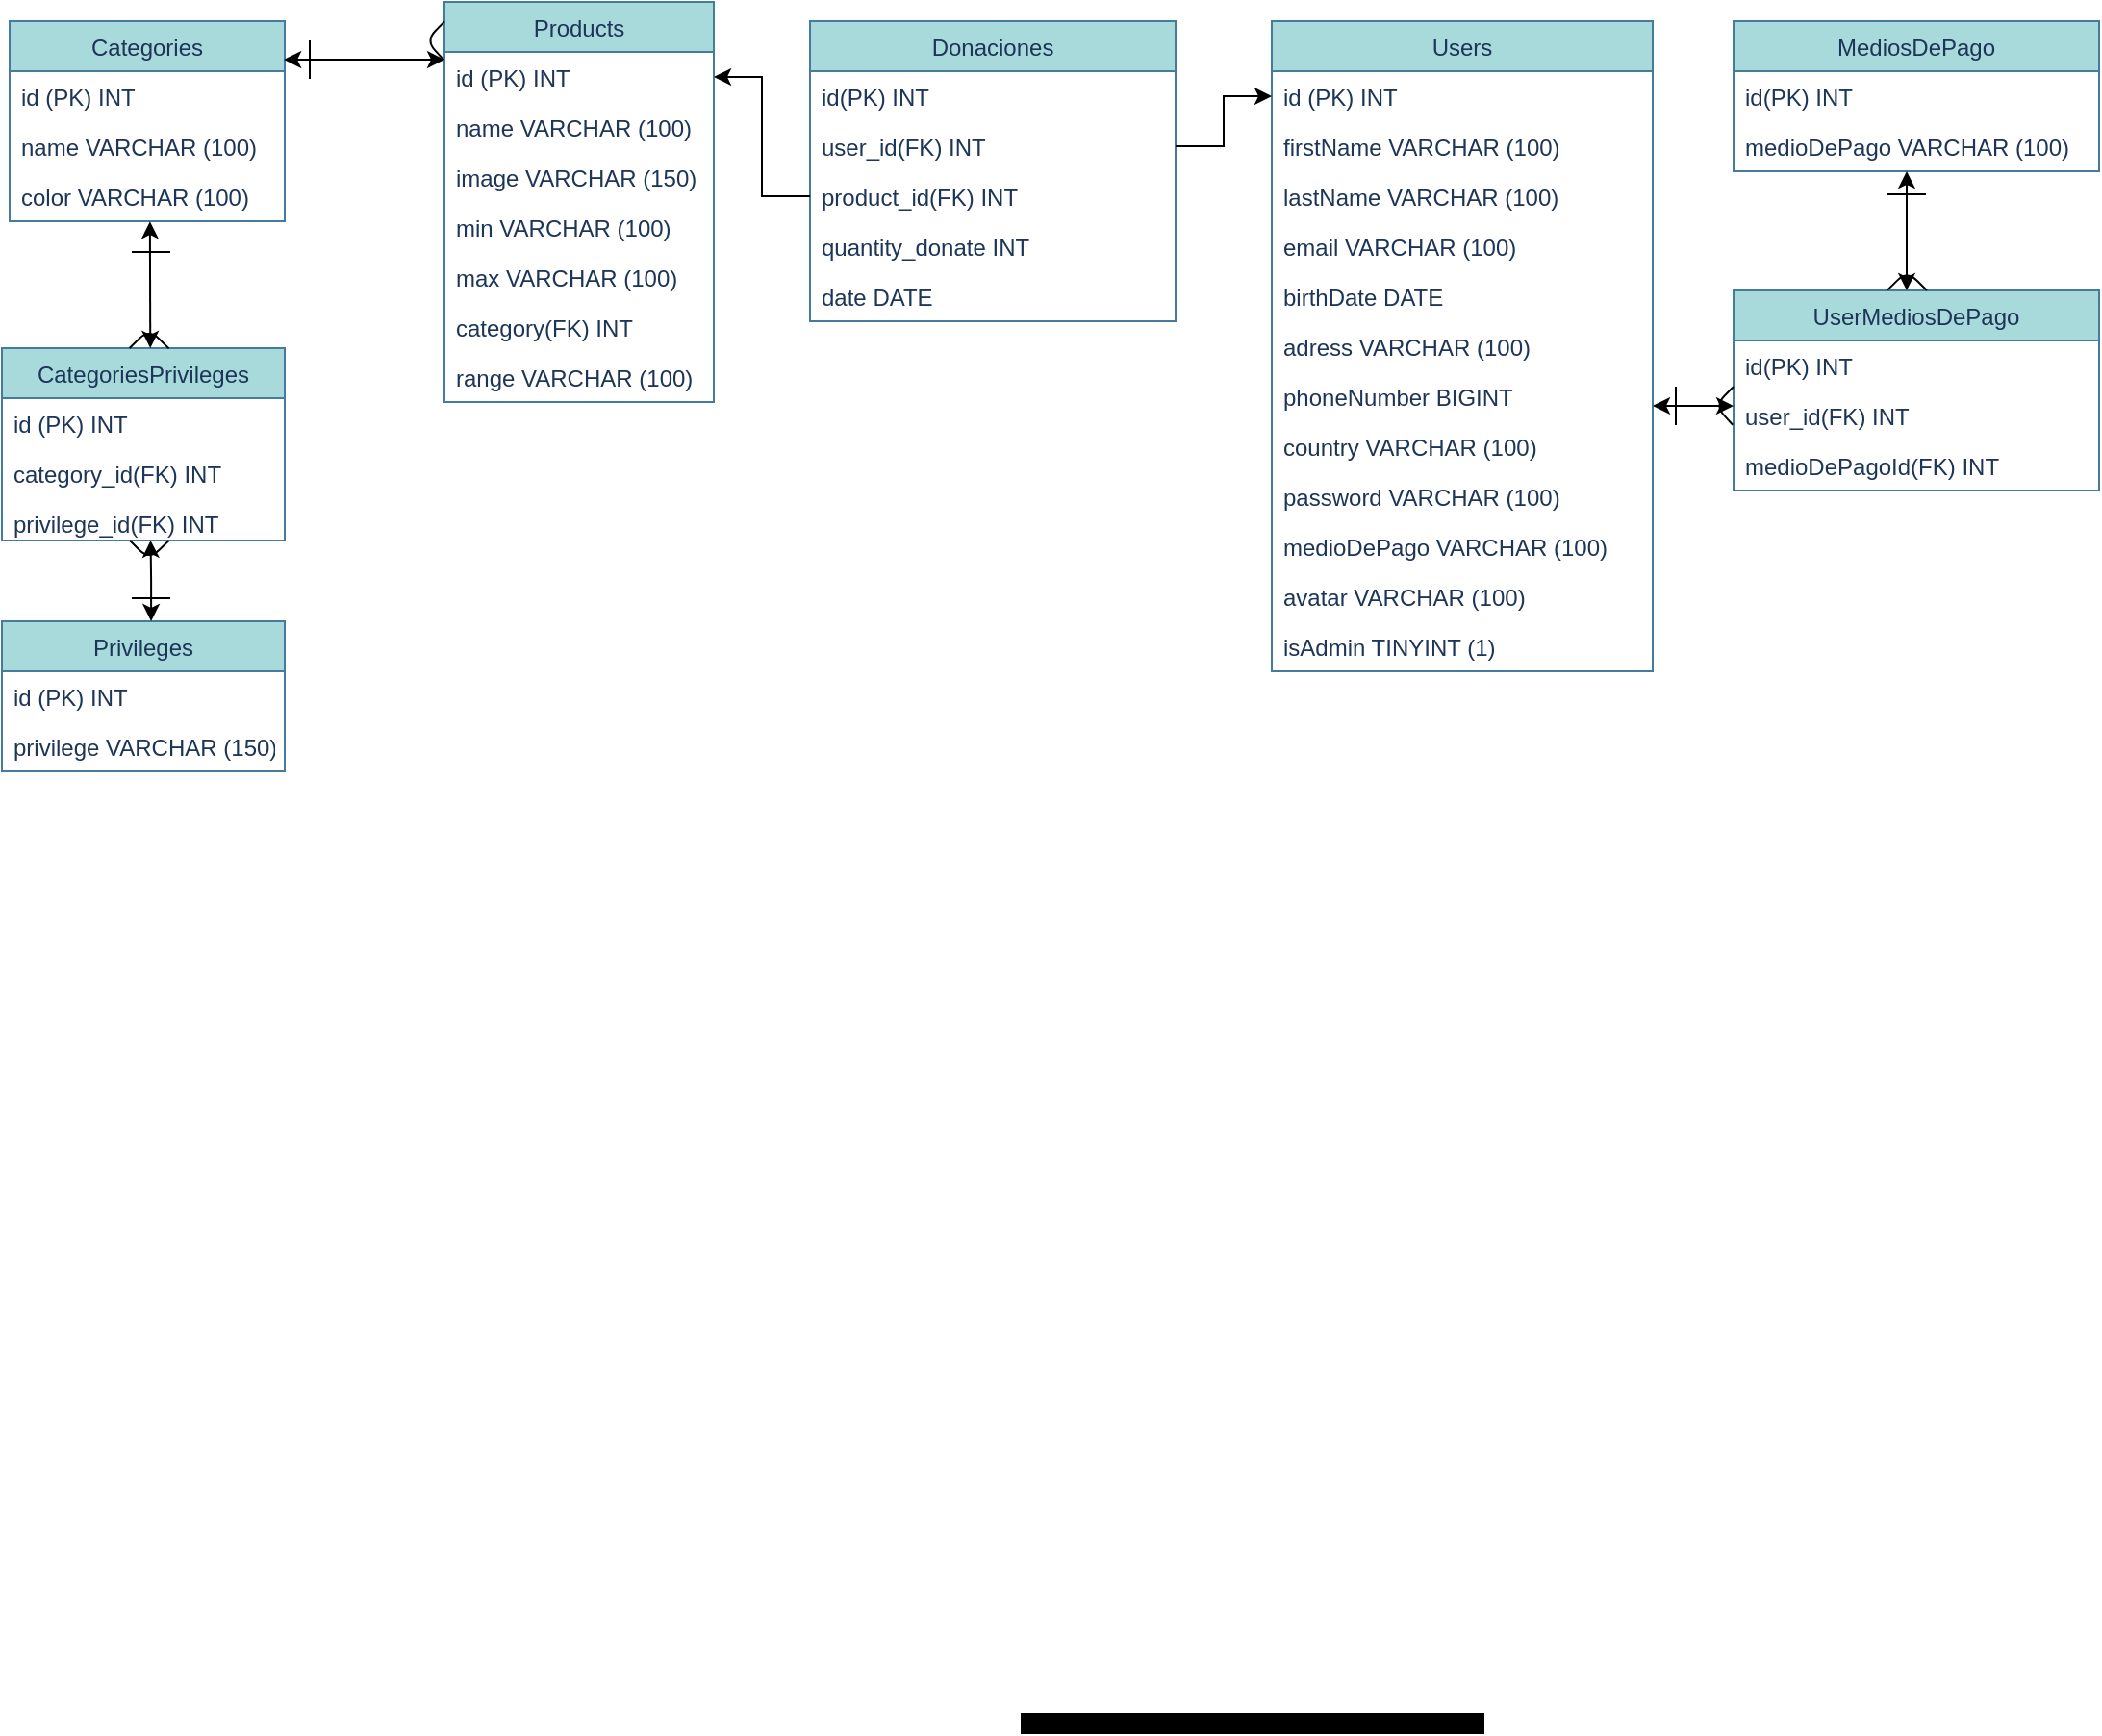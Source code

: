 <mxfile>
    <diagram id="dfMMm38E5qG-qeg2q2bQ" name="Page-1">
        <mxGraphModel dx="1337" dy="1543" grid="1" gridSize="10" guides="1" tooltips="1" connect="1" arrows="1" fold="1" page="1" pageScale="1" pageWidth="827" pageHeight="1169" background="#ffffff" math="0" shadow="0">
            <root>
                <mxCell id="0"/>
                <mxCell id="1" parent="0"/>
                <mxCell id="6" value="Products" style="swimlane;fontStyle=0;childLayout=stackLayout;horizontal=1;startSize=26;horizontalStack=0;resizeParent=1;resizeParentMax=0;resizeLast=0;collapsible=1;marginBottom=0;fillColor=#A8DADC;strokeColor=#457B9D;fontColor=#1D3557;" parent="1" vertex="1">
                    <mxGeometry x="-430" y="-1050" width="140" height="208" as="geometry"/>
                </mxCell>
                <mxCell id="7" value="id (PK) INT" style="text;strokeColor=none;fillColor=none;align=left;verticalAlign=top;spacingLeft=4;spacingRight=4;overflow=hidden;rotatable=0;points=[[0,0.5],[1,0.5]];portConstraint=eastwest;fontColor=#1D3557;" parent="6" vertex="1">
                    <mxGeometry y="26" width="140" height="26" as="geometry"/>
                </mxCell>
                <mxCell id="8" value="name VARCHAR (100)" style="text;strokeColor=none;fillColor=none;align=left;verticalAlign=top;spacingLeft=4;spacingRight=4;overflow=hidden;rotatable=0;points=[[0,0.5],[1,0.5]];portConstraint=eastwest;fontColor=#1D3557;" parent="6" vertex="1">
                    <mxGeometry y="52" width="140" height="26" as="geometry"/>
                </mxCell>
                <mxCell id="10" value="image VARCHAR (150)" style="text;strokeColor=none;fillColor=none;align=left;verticalAlign=top;spacingLeft=4;spacingRight=4;overflow=hidden;rotatable=0;points=[[0,0.5],[1,0.5]];portConstraint=eastwest;fontColor=#1D3557;" parent="6" vertex="1">
                    <mxGeometry y="78" width="140" height="26" as="geometry"/>
                </mxCell>
                <mxCell id="11" value="min VARCHAR (100)" style="text;strokeColor=none;fillColor=none;align=left;verticalAlign=top;spacingLeft=4;spacingRight=4;overflow=hidden;rotatable=0;points=[[0,0.5],[1,0.5]];portConstraint=eastwest;fontColor=#1D3557;" parent="6" vertex="1">
                    <mxGeometry y="104" width="140" height="26" as="geometry"/>
                </mxCell>
                <mxCell id="12" value="max VARCHAR (100)" style="text;strokeColor=none;fillColor=none;align=left;verticalAlign=top;spacingLeft=4;spacingRight=4;overflow=hidden;rotatable=0;points=[[0,0.5],[1,0.5]];portConstraint=eastwest;fontColor=#1D3557;" parent="6" vertex="1">
                    <mxGeometry y="130" width="140" height="26" as="geometry"/>
                </mxCell>
                <mxCell id="13" value="category(FK) INT" style="text;strokeColor=none;fillColor=none;align=left;verticalAlign=top;spacingLeft=4;spacingRight=4;overflow=hidden;rotatable=0;points=[[0,0.5],[1,0.5]];portConstraint=eastwest;fontColor=#1D3557;" parent="6" vertex="1">
                    <mxGeometry y="156" width="140" height="26" as="geometry"/>
                </mxCell>
                <mxCell id="14" value="range VARCHAR (100)" style="text;strokeColor=none;fillColor=none;align=left;verticalAlign=top;spacingLeft=4;spacingRight=4;overflow=hidden;rotatable=0;points=[[0,0.5],[1,0.5]];portConstraint=eastwest;fontColor=#1D3557;" parent="6" vertex="1">
                    <mxGeometry y="182" width="140" height="26" as="geometry"/>
                </mxCell>
                <mxCell id="736" value="" style="endArrow=none;html=1;fontColor=#FFFFFF;entryX=0;entryY=0.049;entryDx=0;entryDy=0;entryPerimeter=0;strokeColor=#000000;exitX=-0.003;exitY=0.156;exitDx=0;exitDy=0;exitPerimeter=0;" parent="6" source="7" target="6" edge="1">
                    <mxGeometry width="50" height="50" relative="1" as="geometry">
                        <mxPoint x="-1" y="33" as="sourcePoint"/>
                        <mxPoint x="-1.18" y="10" as="targetPoint"/>
                        <Array as="points">
                            <mxPoint x="-9.59" y="20"/>
                        </Array>
                    </mxGeometry>
                </mxCell>
                <mxCell id="15" value="Privileges" style="swimlane;fontStyle=0;childLayout=stackLayout;horizontal=1;startSize=26;horizontalStack=0;resizeParent=1;resizeParentMax=0;resizeLast=0;collapsible=1;marginBottom=0;fillColor=#A8DADC;strokeColor=#457B9D;fontColor=#1D3557;" parent="1" vertex="1">
                    <mxGeometry x="-660" y="-728" width="147" height="78" as="geometry"/>
                </mxCell>
                <mxCell id="16" value="id (PK) INT" style="text;strokeColor=none;fillColor=none;align=left;verticalAlign=top;spacingLeft=4;spacingRight=4;overflow=hidden;rotatable=0;points=[[0,0.5],[1,0.5]];portConstraint=eastwest;fontColor=#1D3557;" parent="15" vertex="1">
                    <mxGeometry y="26" width="147" height="26" as="geometry"/>
                </mxCell>
                <mxCell id="17" value="privilege VARCHAR (150)" style="text;strokeColor=none;fillColor=none;align=left;verticalAlign=top;spacingLeft=4;spacingRight=4;overflow=hidden;rotatable=0;points=[[0,0.5],[1,0.5]];portConstraint=eastwest;fontColor=#1D3557;" parent="15" vertex="1">
                    <mxGeometry y="52" width="147" height="26" as="geometry"/>
                </mxCell>
                <mxCell id="19" value="Categories" style="swimlane;fontStyle=0;childLayout=stackLayout;horizontal=1;startSize=26;horizontalStack=0;resizeParent=1;resizeParentMax=0;resizeLast=0;collapsible=1;marginBottom=0;fillColor=#A8DADC;strokeColor=#457B9D;fontColor=#1D3557;swimlaneFillColor=none;" parent="1" vertex="1">
                    <mxGeometry x="-656" y="-1040" width="143" height="104" as="geometry"/>
                </mxCell>
                <mxCell id="20" value="id (PK) INT" style="text;strokeColor=none;fillColor=none;align=left;verticalAlign=top;spacingLeft=4;spacingRight=4;overflow=hidden;rotatable=0;points=[[0,0.5],[1,0.5]];portConstraint=eastwest;fontColor=#1D3557;" parent="19" vertex="1">
                    <mxGeometry y="26" width="143" height="26" as="geometry"/>
                </mxCell>
                <mxCell id="21" value="name VARCHAR (100)" style="text;strokeColor=none;fillColor=none;align=left;verticalAlign=top;spacingLeft=4;spacingRight=4;overflow=hidden;rotatable=0;points=[[0,0.5],[1,0.5]];portConstraint=eastwest;fontColor=#1D3557;" parent="19" vertex="1">
                    <mxGeometry y="52" width="143" height="26" as="geometry"/>
                </mxCell>
                <mxCell id="22" value="color VARCHAR (100)" style="text;strokeColor=none;fillColor=none;align=left;verticalAlign=top;spacingLeft=4;spacingRight=4;overflow=hidden;rotatable=0;points=[[0,0.5],[1,0.5]];portConstraint=eastwest;fontColor=#1D3557;" parent="19" vertex="1">
                    <mxGeometry y="78" width="143" height="26" as="geometry"/>
                </mxCell>
                <mxCell id="53" value="Users" style="swimlane;fontStyle=0;childLayout=stackLayout;horizontal=1;startSize=26;horizontalStack=0;resizeParent=1;resizeParentMax=0;resizeLast=0;collapsible=1;marginBottom=0;fillColor=#A8DADC;strokeColor=#457B9D;fontColor=#1D3557;" parent="1" vertex="1">
                    <mxGeometry y="-1040" width="198" height="338" as="geometry"/>
                </mxCell>
                <mxCell id="54" value="id (PK) INT" style="text;strokeColor=none;fillColor=none;align=left;verticalAlign=top;spacingLeft=4;spacingRight=4;overflow=hidden;rotatable=0;points=[[0,0.5],[1,0.5]];portConstraint=eastwest;fontColor=#1D3557;" parent="53" vertex="1">
                    <mxGeometry y="26" width="198" height="26" as="geometry"/>
                </mxCell>
                <mxCell id="55" value="firstName VARCHAR (100)" style="text;strokeColor=none;fillColor=none;align=left;verticalAlign=top;spacingLeft=4;spacingRight=4;overflow=hidden;rotatable=0;points=[[0,0.5],[1,0.5]];portConstraint=eastwest;fontColor=#1D3557;" parent="53" vertex="1">
                    <mxGeometry y="52" width="198" height="26" as="geometry"/>
                </mxCell>
                <mxCell id="56" value="lastName VARCHAR (100)" style="text;strokeColor=none;fillColor=none;align=left;verticalAlign=top;spacingLeft=4;spacingRight=4;overflow=hidden;rotatable=0;points=[[0,0.5],[1,0.5]];portConstraint=eastwest;fontColor=#1D3557;" parent="53" vertex="1">
                    <mxGeometry y="78" width="198" height="26" as="geometry"/>
                </mxCell>
                <mxCell id="57" value="email VARCHAR (100)" style="text;strokeColor=none;fillColor=none;align=left;verticalAlign=top;spacingLeft=4;spacingRight=4;overflow=hidden;rotatable=0;points=[[0,0.5],[1,0.5]];portConstraint=eastwest;fontColor=#1D3557;" parent="53" vertex="1">
                    <mxGeometry y="104" width="198" height="26" as="geometry"/>
                </mxCell>
                <mxCell id="58" value="birthDate DATE" style="text;strokeColor=none;fillColor=none;align=left;verticalAlign=top;spacingLeft=4;spacingRight=4;overflow=hidden;rotatable=0;points=[[0,0.5],[1,0.5]];portConstraint=eastwest;fontColor=#1D3557;" parent="53" vertex="1">
                    <mxGeometry y="130" width="198" height="26" as="geometry"/>
                </mxCell>
                <mxCell id="59" value="adress VARCHAR (100)" style="text;strokeColor=none;fillColor=none;align=left;verticalAlign=top;spacingLeft=4;spacingRight=4;overflow=hidden;rotatable=0;points=[[0,0.5],[1,0.5]];portConstraint=eastwest;fontColor=#1D3557;" parent="53" vertex="1">
                    <mxGeometry y="156" width="198" height="26" as="geometry"/>
                </mxCell>
                <mxCell id="60" value="phoneNumber BIGINT" style="text;strokeColor=none;fillColor=none;align=left;verticalAlign=top;spacingLeft=4;spacingRight=4;overflow=hidden;rotatable=0;points=[[0,0.5],[1,0.5]];portConstraint=eastwest;fontColor=#1D3557;" parent="53" vertex="1">
                    <mxGeometry y="182" width="198" height="26" as="geometry"/>
                </mxCell>
                <mxCell id="61" value="country VARCHAR (100)" style="text;strokeColor=none;fillColor=none;align=left;verticalAlign=top;spacingLeft=4;spacingRight=4;overflow=hidden;rotatable=0;points=[[0,0.5],[1,0.5]];portConstraint=eastwest;fontColor=#1D3557;" parent="53" vertex="1">
                    <mxGeometry y="208" width="198" height="26" as="geometry"/>
                </mxCell>
                <mxCell id="62" value="password VARCHAR (100)" style="text;strokeColor=none;fillColor=none;align=left;verticalAlign=top;spacingLeft=4;spacingRight=4;overflow=hidden;rotatable=0;points=[[0,0.5],[1,0.5]];portConstraint=eastwest;fontColor=#1D3557;" parent="53" vertex="1">
                    <mxGeometry y="234" width="198" height="26" as="geometry"/>
                </mxCell>
                <mxCell id="75" value="medioDePago VARCHAR (100)" style="text;strokeColor=none;fillColor=none;align=left;verticalAlign=top;spacingLeft=4;spacingRight=4;overflow=hidden;rotatable=0;points=[[0,0.5],[1,0.5]];portConstraint=eastwest;fontColor=#1D3557;" parent="53" vertex="1">
                    <mxGeometry y="260" width="198" height="26" as="geometry"/>
                </mxCell>
                <mxCell id="76" value="avatar VARCHAR (100)" style="text;strokeColor=none;fillColor=none;align=left;verticalAlign=top;spacingLeft=4;spacingRight=4;overflow=hidden;rotatable=0;points=[[0,0.5],[1,0.5]];portConstraint=eastwest;fontColor=#1D3557;" parent="53" vertex="1">
                    <mxGeometry y="286" width="198" height="26" as="geometry"/>
                </mxCell>
                <mxCell id="773" value="isAdmin TINYINT (1)" style="text;strokeColor=none;fillColor=none;align=left;verticalAlign=top;spacingLeft=4;spacingRight=4;overflow=hidden;rotatable=0;points=[[0,0.5],[1,0.5]];portConstraint=eastwest;fontColor=#1D3557;" parent="53" vertex="1">
                    <mxGeometry y="312" width="198" height="26" as="geometry"/>
                </mxCell>
                <mxCell id="84" value="Donaciones" style="swimlane;fontStyle=0;childLayout=stackLayout;horizontal=1;startSize=26;horizontalStack=0;resizeParent=1;resizeParentMax=0;resizeLast=0;collapsible=1;marginBottom=0;fillColor=#A8DADC;strokeColor=#457B9D;fontColor=#1D3557;" parent="1" vertex="1">
                    <mxGeometry x="-240" y="-1040" width="190" height="156" as="geometry"/>
                </mxCell>
                <mxCell id="85" value="id(PK) INT" style="text;strokeColor=none;fillColor=none;align=left;verticalAlign=top;spacingLeft=4;spacingRight=4;overflow=hidden;rotatable=0;points=[[0,0.5],[1,0.5]];portConstraint=eastwest;fontColor=#1D3557;" parent="84" vertex="1">
                    <mxGeometry y="26" width="190" height="26" as="geometry"/>
                </mxCell>
                <mxCell id="86" value="user_id(FK) INT" style="text;strokeColor=none;fillColor=none;align=left;verticalAlign=top;spacingLeft=4;spacingRight=4;overflow=hidden;rotatable=0;points=[[0,0.5],[1,0.5]];portConstraint=eastwest;fontColor=#1D3557;" parent="84" vertex="1">
                    <mxGeometry y="52" width="190" height="26" as="geometry"/>
                </mxCell>
                <mxCell id="762" value="product_id(FK) INT" style="text;strokeColor=none;fillColor=none;align=left;verticalAlign=top;spacingLeft=4;spacingRight=4;overflow=hidden;rotatable=0;points=[[0,0.5],[1,0.5]];portConstraint=eastwest;fontColor=#1D3557;" parent="84" vertex="1">
                    <mxGeometry y="78" width="190" height="26" as="geometry"/>
                </mxCell>
                <mxCell id="763" value="quantity_donate INT" style="text;strokeColor=none;fillColor=none;align=left;verticalAlign=top;spacingLeft=4;spacingRight=4;overflow=hidden;rotatable=0;points=[[0,0.5],[1,0.5]];portConstraint=eastwest;fontColor=#1D3557;" parent="84" vertex="1">
                    <mxGeometry y="104" width="190" height="26" as="geometry"/>
                </mxCell>
                <mxCell id="764" value="date DATE" style="text;strokeColor=none;fillColor=none;align=left;verticalAlign=top;spacingLeft=4;spacingRight=4;overflow=hidden;rotatable=0;points=[[0,0.5],[1,0.5]];portConstraint=eastwest;fontColor=#1D3557;" parent="84" vertex="1">
                    <mxGeometry y="130" width="190" height="26" as="geometry"/>
                </mxCell>
                <mxCell id="94" value="" style="endArrow=none;html=1;fontColor=#FFFFFF;strokeColor=#000000;" parent="1" edge="1">
                    <mxGeometry width="50" height="50" relative="1" as="geometry">
                        <mxPoint x="-592.5" y="-740" as="sourcePoint"/>
                        <mxPoint x="-572.5" y="-740" as="targetPoint"/>
                    </mxGeometry>
                </mxCell>
                <mxCell id="103" value="CategoriesPrivileges" style="swimlane;fontStyle=0;childLayout=stackLayout;horizontal=1;startSize=26;horizontalStack=0;resizeParent=1;resizeParentMax=0;resizeLast=0;collapsible=1;marginBottom=0;fillColor=#A8DADC;strokeColor=#457B9D;fontColor=#1D3557;" parent="1" vertex="1">
                    <mxGeometry x="-660" y="-870" width="147" height="100" as="geometry"/>
                </mxCell>
                <mxCell id="104" value="id (PK) INT" style="text;strokeColor=none;fillColor=none;align=left;verticalAlign=top;spacingLeft=4;spacingRight=4;overflow=hidden;rotatable=0;points=[[0,0.5],[1,0.5]];portConstraint=eastwest;fontColor=#1D3557;" parent="103" vertex="1">
                    <mxGeometry y="26" width="147" height="26" as="geometry"/>
                </mxCell>
                <mxCell id="105" value="category_id(FK) INT" style="text;strokeColor=none;fillColor=none;align=left;verticalAlign=top;spacingLeft=4;spacingRight=4;overflow=hidden;rotatable=0;points=[[0,0.5],[1,0.5]];portConstraint=eastwest;fontColor=#1D3557;" parent="103" vertex="1">
                    <mxGeometry y="52" width="147" height="26" as="geometry"/>
                </mxCell>
                <mxCell id="106" value="privilege_id(FK) INT" style="text;strokeColor=none;fillColor=none;align=left;verticalAlign=top;spacingLeft=4;spacingRight=4;overflow=hidden;rotatable=0;points=[[0,0.5],[1,0.5]];portConstraint=eastwest;fontColor=#1D3557;" parent="103" vertex="1">
                    <mxGeometry y="78" width="147" height="22" as="geometry"/>
                </mxCell>
                <mxCell id="109" value="" style="endArrow=none;html=1;fontColor=#FFFFFF;strokeColor=#000000;" parent="1" edge="1">
                    <mxGeometry width="50" height="50" relative="1" as="geometry">
                        <mxPoint x="-592.5" y="-920" as="sourcePoint"/>
                        <mxPoint x="-572.5" y="-920" as="targetPoint"/>
                    </mxGeometry>
                </mxCell>
                <mxCell id="112" value="" style="endArrow=none;html=1;fontColor=#FFFFFF;strokeColor=#000000;" parent="1" edge="1">
                    <mxGeometry width="50" height="50" relative="1" as="geometry">
                        <mxPoint x="-500" y="-1010" as="sourcePoint"/>
                        <mxPoint x="-500" y="-1030" as="targetPoint"/>
                    </mxGeometry>
                </mxCell>
                <mxCell id="120" value="" style="endArrow=none;html=1;fontColor=#FFFFFF;entryX=0.577;entryY=0.999;entryDx=0;entryDy=0;entryPerimeter=0;strokeColor=#000000;" parent="1" edge="1">
                    <mxGeometry width="50" height="50" relative="1" as="geometry">
                        <mxPoint x="-593.5" y="-770" as="sourcePoint"/>
                        <mxPoint x="-573.181" y="-770.022" as="targetPoint"/>
                        <Array as="points">
                            <mxPoint x="-583.5" y="-760"/>
                        </Array>
                    </mxGeometry>
                </mxCell>
                <mxCell id="573" value="" style="shape=table;startSize=0;container=1;collapsible=0;childLayout=tableLayout;" parent="1" vertex="1">
                    <mxGeometry x="-130" y="-160" width="240" height="10" as="geometry"/>
                </mxCell>
                <mxCell id="574" value="" style="shape=partialRectangle;collapsible=0;dropTarget=0;pointerEvents=0;fillColor=none;top=0;left=0;bottom=0;right=0;points=[[0,0.5],[1,0.5]];portConstraint=eastwest;" parent="573" vertex="1">
                    <mxGeometry width="240" height="1" as="geometry"/>
                </mxCell>
                <mxCell id="575" value="" style="shape=partialRectangle;html=1;whiteSpace=wrap;connectable=0;overflow=hidden;fillColor=none;top=0;left=0;bottom=0;right=0;" parent="574" vertex="1">
                    <mxGeometry width="19" height="1" as="geometry"/>
                </mxCell>
                <mxCell id="576" value="" style="shape=partialRectangle;html=1;whiteSpace=wrap;connectable=0;overflow=hidden;fillColor=none;top=0;left=0;bottom=0;right=0;" parent="574" vertex="1">
                    <mxGeometry x="19" width="19" height="1" as="geometry"/>
                </mxCell>
                <mxCell id="577" value="" style="shape=partialRectangle;html=1;whiteSpace=wrap;connectable=0;overflow=hidden;fillColor=none;top=0;left=0;bottom=0;right=0;" parent="574" vertex="1">
                    <mxGeometry x="38" width="24" height="1" as="geometry"/>
                </mxCell>
                <mxCell id="578" value="" style="shape=partialRectangle;html=1;whiteSpace=wrap;connectable=0;overflow=hidden;fillColor=none;top=0;left=0;bottom=0;right=0;" parent="574" vertex="1">
                    <mxGeometry x="62" width="20" height="1" as="geometry"/>
                </mxCell>
                <mxCell id="579" value="" style="shape=partialRectangle;html=1;whiteSpace=wrap;connectable=0;overflow=hidden;fillColor=none;top=0;left=0;bottom=0;right=0;" parent="574" vertex="1">
                    <mxGeometry x="82" width="19" height="1" as="geometry"/>
                </mxCell>
                <mxCell id="580" value="" style="shape=partialRectangle;html=1;whiteSpace=wrap;connectable=0;overflow=hidden;fillColor=none;top=0;left=0;bottom=0;right=0;" parent="574" vertex="1">
                    <mxGeometry x="101" width="19" height="1" as="geometry"/>
                </mxCell>
                <mxCell id="581" value="" style="shape=partialRectangle;html=1;whiteSpace=wrap;connectable=0;overflow=hidden;fillColor=none;top=0;left=0;bottom=0;right=0;" parent="574" vertex="1">
                    <mxGeometry x="120" width="19" height="1" as="geometry"/>
                </mxCell>
                <mxCell id="582" value="" style="shape=partialRectangle;html=1;whiteSpace=wrap;connectable=0;overflow=hidden;fillColor=none;top=0;left=0;bottom=0;right=0;" parent="574" vertex="1">
                    <mxGeometry x="139" width="19" height="1" as="geometry"/>
                </mxCell>
                <mxCell id="583" value="" style="shape=partialRectangle;html=1;whiteSpace=wrap;connectable=0;overflow=hidden;fillColor=none;top=0;left=0;bottom=0;right=0;" parent="574" vertex="1">
                    <mxGeometry x="158" width="20" height="1" as="geometry"/>
                </mxCell>
                <mxCell id="584" value="" style="shape=partialRectangle;html=1;whiteSpace=wrap;connectable=0;overflow=hidden;fillColor=none;top=0;left=0;bottom=0;right=0;" parent="574" vertex="1">
                    <mxGeometry x="178" width="19" height="1" as="geometry"/>
                </mxCell>
                <mxCell id="585" value="" style="shape=partialRectangle;html=1;whiteSpace=wrap;connectable=0;overflow=hidden;fillColor=none;top=0;left=0;bottom=0;right=0;" parent="574" vertex="1">
                    <mxGeometry x="197" width="24" height="1" as="geometry"/>
                </mxCell>
                <mxCell id="586" value="" style="shape=partialRectangle;html=1;whiteSpace=wrap;connectable=0;overflow=hidden;fillColor=none;top=0;left=0;bottom=0;right=0;" parent="574" vertex="1">
                    <mxGeometry x="221" width="19" height="1" as="geometry"/>
                </mxCell>
                <mxCell id="587" value="" style="shape=partialRectangle;collapsible=0;dropTarget=0;pointerEvents=0;fillColor=none;top=0;left=0;bottom=0;right=0;points=[[0,0.5],[1,0.5]];portConstraint=eastwest;" parent="573" vertex="1">
                    <mxGeometry y="1" width="240" height="1" as="geometry"/>
                </mxCell>
                <mxCell id="588" value="" style="shape=partialRectangle;html=1;whiteSpace=wrap;connectable=0;overflow=hidden;fillColor=none;top=0;left=0;bottom=0;right=0;" parent="587" vertex="1">
                    <mxGeometry width="19" height="1" as="geometry"/>
                </mxCell>
                <mxCell id="589" value="" style="shape=partialRectangle;html=1;whiteSpace=wrap;connectable=0;overflow=hidden;fillColor=none;top=0;left=0;bottom=0;right=0;" parent="587" vertex="1">
                    <mxGeometry x="19" width="19" height="1" as="geometry"/>
                </mxCell>
                <mxCell id="590" value="" style="shape=partialRectangle;html=1;whiteSpace=wrap;connectable=0;overflow=hidden;fillColor=none;top=0;left=0;bottom=0;right=0;" parent="587" vertex="1">
                    <mxGeometry x="38" width="24" height="1" as="geometry"/>
                </mxCell>
                <mxCell id="591" value="" style="shape=partialRectangle;html=1;whiteSpace=wrap;connectable=0;overflow=hidden;fillColor=none;top=0;left=0;bottom=0;right=0;" parent="587" vertex="1">
                    <mxGeometry x="62" width="20" height="1" as="geometry"/>
                </mxCell>
                <mxCell id="592" value="" style="shape=partialRectangle;html=1;whiteSpace=wrap;connectable=0;overflow=hidden;fillColor=none;top=0;left=0;bottom=0;right=0;" parent="587" vertex="1">
                    <mxGeometry x="82" width="19" height="1" as="geometry"/>
                </mxCell>
                <mxCell id="593" value="" style="shape=partialRectangle;html=1;whiteSpace=wrap;connectable=0;overflow=hidden;fillColor=none;top=0;left=0;bottom=0;right=0;" parent="587" vertex="1">
                    <mxGeometry x="101" width="19" height="1" as="geometry"/>
                </mxCell>
                <mxCell id="594" value="" style="shape=partialRectangle;html=1;whiteSpace=wrap;connectable=0;overflow=hidden;fillColor=none;top=0;left=0;bottom=0;right=0;" parent="587" vertex="1">
                    <mxGeometry x="120" width="19" height="1" as="geometry"/>
                </mxCell>
                <mxCell id="595" value="" style="shape=partialRectangle;html=1;whiteSpace=wrap;connectable=0;overflow=hidden;fillColor=none;top=0;left=0;bottom=0;right=0;" parent="587" vertex="1">
                    <mxGeometry x="139" width="19" height="1" as="geometry"/>
                </mxCell>
                <mxCell id="596" value="" style="shape=partialRectangle;html=1;whiteSpace=wrap;connectable=0;overflow=hidden;fillColor=none;top=0;left=0;bottom=0;right=0;" parent="587" vertex="1">
                    <mxGeometry x="158" width="20" height="1" as="geometry"/>
                </mxCell>
                <mxCell id="597" value="" style="shape=partialRectangle;html=1;whiteSpace=wrap;connectable=0;overflow=hidden;fillColor=none;top=0;left=0;bottom=0;right=0;" parent="587" vertex="1">
                    <mxGeometry x="178" width="19" height="1" as="geometry"/>
                </mxCell>
                <mxCell id="598" value="" style="shape=partialRectangle;html=1;whiteSpace=wrap;connectable=0;overflow=hidden;fillColor=none;top=0;left=0;bottom=0;right=0;" parent="587" vertex="1">
                    <mxGeometry x="197" width="24" height="1" as="geometry"/>
                </mxCell>
                <mxCell id="599" value="" style="shape=partialRectangle;html=1;whiteSpace=wrap;connectable=0;overflow=hidden;fillColor=none;top=0;left=0;bottom=0;right=0;" parent="587" vertex="1">
                    <mxGeometry x="221" width="19" height="1" as="geometry"/>
                </mxCell>
                <mxCell id="600" value="" style="shape=partialRectangle;collapsible=0;dropTarget=0;pointerEvents=0;fillColor=none;top=0;left=0;bottom=0;right=0;points=[[0,0.5],[1,0.5]];portConstraint=eastwest;" parent="573" vertex="1">
                    <mxGeometry y="2" width="240" height="1" as="geometry"/>
                </mxCell>
                <mxCell id="601" value="" style="shape=partialRectangle;html=1;whiteSpace=wrap;connectable=0;overflow=hidden;fillColor=none;top=0;left=0;bottom=0;right=0;" parent="600" vertex="1">
                    <mxGeometry width="19" height="1" as="geometry"/>
                </mxCell>
                <mxCell id="602" value="" style="shape=partialRectangle;html=1;whiteSpace=wrap;connectable=0;overflow=hidden;fillColor=none;top=0;left=0;bottom=0;right=0;" parent="600" vertex="1">
                    <mxGeometry x="19" width="19" height="1" as="geometry"/>
                </mxCell>
                <mxCell id="603" value="" style="shape=partialRectangle;html=1;whiteSpace=wrap;connectable=0;overflow=hidden;fillColor=none;top=0;left=0;bottom=0;right=0;" parent="600" vertex="1">
                    <mxGeometry x="38" width="24" height="1" as="geometry"/>
                </mxCell>
                <mxCell id="604" value="" style="shape=partialRectangle;html=1;whiteSpace=wrap;connectable=0;overflow=hidden;fillColor=none;top=0;left=0;bottom=0;right=0;" parent="600" vertex="1">
                    <mxGeometry x="62" width="20" height="1" as="geometry"/>
                </mxCell>
                <mxCell id="605" value="" style="shape=partialRectangle;html=1;whiteSpace=wrap;connectable=0;overflow=hidden;fillColor=none;top=0;left=0;bottom=0;right=0;" parent="600" vertex="1">
                    <mxGeometry x="82" width="19" height="1" as="geometry"/>
                </mxCell>
                <mxCell id="606" value="" style="shape=partialRectangle;html=1;whiteSpace=wrap;connectable=0;overflow=hidden;fillColor=none;top=0;left=0;bottom=0;right=0;" parent="600" vertex="1">
                    <mxGeometry x="101" width="19" height="1" as="geometry"/>
                </mxCell>
                <mxCell id="607" value="" style="shape=partialRectangle;html=1;whiteSpace=wrap;connectable=0;overflow=hidden;fillColor=none;top=0;left=0;bottom=0;right=0;" parent="600" vertex="1">
                    <mxGeometry x="120" width="19" height="1" as="geometry"/>
                </mxCell>
                <mxCell id="608" value="" style="shape=partialRectangle;html=1;whiteSpace=wrap;connectable=0;overflow=hidden;fillColor=none;top=0;left=0;bottom=0;right=0;" parent="600" vertex="1">
                    <mxGeometry x="139" width="19" height="1" as="geometry"/>
                </mxCell>
                <mxCell id="609" value="" style="shape=partialRectangle;html=1;whiteSpace=wrap;connectable=0;overflow=hidden;fillColor=none;top=0;left=0;bottom=0;right=0;" parent="600" vertex="1">
                    <mxGeometry x="158" width="20" height="1" as="geometry"/>
                </mxCell>
                <mxCell id="610" value="" style="shape=partialRectangle;html=1;whiteSpace=wrap;connectable=0;overflow=hidden;fillColor=none;top=0;left=0;bottom=0;right=0;" parent="600" vertex="1">
                    <mxGeometry x="178" width="19" height="1" as="geometry"/>
                </mxCell>
                <mxCell id="611" value="" style="shape=partialRectangle;html=1;whiteSpace=wrap;connectable=0;overflow=hidden;fillColor=none;top=0;left=0;bottom=0;right=0;" parent="600" vertex="1">
                    <mxGeometry x="197" width="24" height="1" as="geometry"/>
                </mxCell>
                <mxCell id="612" value="" style="shape=partialRectangle;html=1;whiteSpace=wrap;connectable=0;overflow=hidden;fillColor=none;top=0;left=0;bottom=0;right=0;" parent="600" vertex="1">
                    <mxGeometry x="221" width="19" height="1" as="geometry"/>
                </mxCell>
                <mxCell id="613" value="" style="shape=partialRectangle;collapsible=0;dropTarget=0;pointerEvents=0;fillColor=none;top=0;left=0;bottom=0;right=0;points=[[0,0.5],[1,0.5]];portConstraint=eastwest;" parent="573" vertex="1">
                    <mxGeometry y="3" width="240" as="geometry"/>
                </mxCell>
                <mxCell id="614" value="" style="shape=partialRectangle;html=1;whiteSpace=wrap;connectable=0;overflow=hidden;fillColor=none;top=0;left=0;bottom=0;right=0;" parent="613" vertex="1">
                    <mxGeometry width="19" as="geometry"/>
                </mxCell>
                <mxCell id="615" value="" style="shape=partialRectangle;html=1;whiteSpace=wrap;connectable=0;overflow=hidden;fillColor=none;top=0;left=0;bottom=0;right=0;" parent="613" vertex="1">
                    <mxGeometry x="19" width="19" as="geometry"/>
                </mxCell>
                <mxCell id="616" value="" style="shape=partialRectangle;html=1;whiteSpace=wrap;connectable=0;overflow=hidden;fillColor=none;top=0;left=0;bottom=0;right=0;" parent="613" vertex="1">
                    <mxGeometry x="38" width="24" as="geometry"/>
                </mxCell>
                <mxCell id="617" value="" style="shape=partialRectangle;html=1;whiteSpace=wrap;connectable=0;overflow=hidden;fillColor=none;top=0;left=0;bottom=0;right=0;" parent="613" vertex="1">
                    <mxGeometry x="62" width="20" as="geometry"/>
                </mxCell>
                <mxCell id="618" value="" style="shape=partialRectangle;html=1;whiteSpace=wrap;connectable=0;overflow=hidden;fillColor=none;top=0;left=0;bottom=0;right=0;" parent="613" vertex="1">
                    <mxGeometry x="82" width="19" as="geometry"/>
                </mxCell>
                <mxCell id="619" value="" style="shape=partialRectangle;html=1;whiteSpace=wrap;connectable=0;overflow=hidden;fillColor=none;top=0;left=0;bottom=0;right=0;" parent="613" vertex="1">
                    <mxGeometry x="101" width="19" as="geometry"/>
                </mxCell>
                <mxCell id="620" value="" style="shape=partialRectangle;html=1;whiteSpace=wrap;connectable=0;overflow=hidden;fillColor=none;top=0;left=0;bottom=0;right=0;" parent="613" vertex="1">
                    <mxGeometry x="120" width="19" as="geometry"/>
                </mxCell>
                <mxCell id="621" value="" style="shape=partialRectangle;html=1;whiteSpace=wrap;connectable=0;overflow=hidden;fillColor=none;top=0;left=0;bottom=0;right=0;" parent="613" vertex="1">
                    <mxGeometry x="139" width="19" as="geometry"/>
                </mxCell>
                <mxCell id="622" value="" style="shape=partialRectangle;html=1;whiteSpace=wrap;connectable=0;overflow=hidden;fillColor=none;top=0;left=0;bottom=0;right=0;" parent="613" vertex="1">
                    <mxGeometry x="158" width="20" as="geometry"/>
                </mxCell>
                <mxCell id="623" value="" style="shape=partialRectangle;html=1;whiteSpace=wrap;connectable=0;overflow=hidden;fillColor=none;top=0;left=0;bottom=0;right=0;" parent="613" vertex="1">
                    <mxGeometry x="178" width="19" as="geometry"/>
                </mxCell>
                <mxCell id="624" value="" style="shape=partialRectangle;html=1;whiteSpace=wrap;connectable=0;overflow=hidden;fillColor=none;top=0;left=0;bottom=0;right=0;" parent="613" vertex="1">
                    <mxGeometry x="197" width="24" as="geometry"/>
                </mxCell>
                <mxCell id="625" value="" style="shape=partialRectangle;html=1;whiteSpace=wrap;connectable=0;overflow=hidden;fillColor=none;top=0;left=0;bottom=0;right=0;" parent="613" vertex="1">
                    <mxGeometry x="221" width="19" as="geometry"/>
                </mxCell>
                <mxCell id="626" value="" style="shape=partialRectangle;collapsible=0;dropTarget=0;pointerEvents=0;fillColor=none;top=0;left=0;bottom=0;right=0;points=[[0,0.5],[1,0.5]];portConstraint=eastwest;" parent="573" vertex="1">
                    <mxGeometry y="3" width="240" height="1" as="geometry"/>
                </mxCell>
                <mxCell id="627" value="" style="shape=partialRectangle;html=1;whiteSpace=wrap;connectable=0;overflow=hidden;fillColor=none;top=0;left=0;bottom=0;right=0;" parent="626" vertex="1">
                    <mxGeometry width="19" height="1" as="geometry"/>
                </mxCell>
                <mxCell id="628" value="" style="shape=partialRectangle;html=1;whiteSpace=wrap;connectable=0;overflow=hidden;fillColor=none;top=0;left=0;bottom=0;right=0;" parent="626" vertex="1">
                    <mxGeometry x="19" width="19" height="1" as="geometry"/>
                </mxCell>
                <mxCell id="629" value="" style="shape=partialRectangle;html=1;whiteSpace=wrap;connectable=0;overflow=hidden;fillColor=none;top=0;left=0;bottom=0;right=0;" parent="626" vertex="1">
                    <mxGeometry x="38" width="24" height="1" as="geometry"/>
                </mxCell>
                <mxCell id="630" value="" style="shape=partialRectangle;html=1;whiteSpace=wrap;connectable=0;overflow=hidden;fillColor=none;top=0;left=0;bottom=0;right=0;" parent="626" vertex="1">
                    <mxGeometry x="62" width="20" height="1" as="geometry"/>
                </mxCell>
                <mxCell id="631" value="" style="shape=partialRectangle;html=1;whiteSpace=wrap;connectable=0;overflow=hidden;fillColor=none;top=0;left=0;bottom=0;right=0;" parent="626" vertex="1">
                    <mxGeometry x="82" width="19" height="1" as="geometry"/>
                </mxCell>
                <mxCell id="632" value="" style="shape=partialRectangle;html=1;whiteSpace=wrap;connectable=0;overflow=hidden;fillColor=none;top=0;left=0;bottom=0;right=0;" parent="626" vertex="1">
                    <mxGeometry x="101" width="19" height="1" as="geometry"/>
                </mxCell>
                <mxCell id="633" value="" style="shape=partialRectangle;html=1;whiteSpace=wrap;connectable=0;overflow=hidden;fillColor=none;top=0;left=0;bottom=0;right=0;" parent="626" vertex="1">
                    <mxGeometry x="120" width="19" height="1" as="geometry"/>
                </mxCell>
                <mxCell id="634" value="" style="shape=partialRectangle;html=1;whiteSpace=wrap;connectable=0;overflow=hidden;fillColor=none;top=0;left=0;bottom=0;right=0;" parent="626" vertex="1">
                    <mxGeometry x="139" width="19" height="1" as="geometry"/>
                </mxCell>
                <mxCell id="635" value="" style="shape=partialRectangle;html=1;whiteSpace=wrap;connectable=0;overflow=hidden;fillColor=none;top=0;left=0;bottom=0;right=0;" parent="626" vertex="1">
                    <mxGeometry x="158" width="20" height="1" as="geometry"/>
                </mxCell>
                <mxCell id="636" value="" style="shape=partialRectangle;html=1;whiteSpace=wrap;connectable=0;overflow=hidden;fillColor=none;top=0;left=0;bottom=0;right=0;" parent="626" vertex="1">
                    <mxGeometry x="178" width="19" height="1" as="geometry"/>
                </mxCell>
                <mxCell id="637" value="" style="shape=partialRectangle;html=1;whiteSpace=wrap;connectable=0;overflow=hidden;fillColor=none;top=0;left=0;bottom=0;right=0;" parent="626" vertex="1">
                    <mxGeometry x="197" width="24" height="1" as="geometry"/>
                </mxCell>
                <mxCell id="638" value="" style="shape=partialRectangle;html=1;whiteSpace=wrap;connectable=0;overflow=hidden;fillColor=none;top=0;left=0;bottom=0;right=0;" parent="626" vertex="1">
                    <mxGeometry x="221" width="19" height="1" as="geometry"/>
                </mxCell>
                <mxCell id="639" value="" style="shape=partialRectangle;collapsible=0;dropTarget=0;pointerEvents=0;fillColor=none;top=0;left=0;bottom=0;right=0;points=[[0,0.5],[1,0.5]];portConstraint=eastwest;" parent="573" vertex="1">
                    <mxGeometry y="4" width="240" height="1" as="geometry"/>
                </mxCell>
                <mxCell id="640" value="" style="shape=partialRectangle;html=1;whiteSpace=wrap;connectable=0;overflow=hidden;fillColor=none;top=0;left=0;bottom=0;right=0;" parent="639" vertex="1">
                    <mxGeometry width="19" height="1" as="geometry"/>
                </mxCell>
                <mxCell id="641" value="" style="shape=partialRectangle;html=1;whiteSpace=wrap;connectable=0;overflow=hidden;fillColor=none;top=0;left=0;bottom=0;right=0;" parent="639" vertex="1">
                    <mxGeometry x="19" width="19" height="1" as="geometry"/>
                </mxCell>
                <mxCell id="642" value="" style="shape=partialRectangle;html=1;whiteSpace=wrap;connectable=0;overflow=hidden;fillColor=none;top=0;left=0;bottom=0;right=0;" parent="639" vertex="1">
                    <mxGeometry x="38" width="24" height="1" as="geometry"/>
                </mxCell>
                <mxCell id="643" value="" style="shape=partialRectangle;html=1;whiteSpace=wrap;connectable=0;overflow=hidden;fillColor=none;top=0;left=0;bottom=0;right=0;" parent="639" vertex="1">
                    <mxGeometry x="62" width="20" height="1" as="geometry"/>
                </mxCell>
                <mxCell id="644" value="" style="shape=partialRectangle;html=1;whiteSpace=wrap;connectable=0;overflow=hidden;fillColor=none;top=0;left=0;bottom=0;right=0;" parent="639" vertex="1">
                    <mxGeometry x="82" width="19" height="1" as="geometry"/>
                </mxCell>
                <mxCell id="645" value="" style="shape=partialRectangle;html=1;whiteSpace=wrap;connectable=0;overflow=hidden;fillColor=none;top=0;left=0;bottom=0;right=0;" parent="639" vertex="1">
                    <mxGeometry x="101" width="19" height="1" as="geometry"/>
                </mxCell>
                <mxCell id="646" value="" style="shape=partialRectangle;html=1;whiteSpace=wrap;connectable=0;overflow=hidden;fillColor=none;top=0;left=0;bottom=0;right=0;" parent="639" vertex="1">
                    <mxGeometry x="120" width="19" height="1" as="geometry"/>
                </mxCell>
                <mxCell id="647" value="" style="shape=partialRectangle;html=1;whiteSpace=wrap;connectable=0;overflow=hidden;fillColor=none;top=0;left=0;bottom=0;right=0;" parent="639" vertex="1">
                    <mxGeometry x="139" width="19" height="1" as="geometry"/>
                </mxCell>
                <mxCell id="648" value="" style="shape=partialRectangle;html=1;whiteSpace=wrap;connectable=0;overflow=hidden;fillColor=none;top=0;left=0;bottom=0;right=0;" parent="639" vertex="1">
                    <mxGeometry x="158" width="20" height="1" as="geometry"/>
                </mxCell>
                <mxCell id="649" value="" style="shape=partialRectangle;html=1;whiteSpace=wrap;connectable=0;overflow=hidden;fillColor=none;top=0;left=0;bottom=0;right=0;" parent="639" vertex="1">
                    <mxGeometry x="178" width="19" height="1" as="geometry"/>
                </mxCell>
                <mxCell id="650" value="" style="shape=partialRectangle;html=1;whiteSpace=wrap;connectable=0;overflow=hidden;fillColor=none;top=0;left=0;bottom=0;right=0;" parent="639" vertex="1">
                    <mxGeometry x="197" width="24" height="1" as="geometry"/>
                </mxCell>
                <mxCell id="651" value="" style="shape=partialRectangle;html=1;whiteSpace=wrap;connectable=0;overflow=hidden;fillColor=none;top=0;left=0;bottom=0;right=0;" parent="639" vertex="1">
                    <mxGeometry x="221" width="19" height="1" as="geometry"/>
                </mxCell>
                <mxCell id="652" value="" style="shape=partialRectangle;collapsible=0;dropTarget=0;pointerEvents=0;fillColor=none;top=0;left=0;bottom=0;right=0;points=[[0,0.5],[1,0.5]];portConstraint=eastwest;" parent="573" vertex="1">
                    <mxGeometry y="5" width="240" height="1" as="geometry"/>
                </mxCell>
                <mxCell id="653" value="" style="shape=partialRectangle;html=1;whiteSpace=wrap;connectable=0;overflow=hidden;fillColor=none;top=0;left=0;bottom=0;right=0;" parent="652" vertex="1">
                    <mxGeometry width="19" height="1" as="geometry"/>
                </mxCell>
                <mxCell id="654" value="" style="shape=partialRectangle;html=1;whiteSpace=wrap;connectable=0;overflow=hidden;fillColor=none;top=0;left=0;bottom=0;right=0;" parent="652" vertex="1">
                    <mxGeometry x="19" width="19" height="1" as="geometry"/>
                </mxCell>
                <mxCell id="655" value="" style="shape=partialRectangle;html=1;whiteSpace=wrap;connectable=0;overflow=hidden;fillColor=none;top=0;left=0;bottom=0;right=0;" parent="652" vertex="1">
                    <mxGeometry x="38" width="24" height="1" as="geometry"/>
                </mxCell>
                <mxCell id="656" value="" style="shape=partialRectangle;html=1;whiteSpace=wrap;connectable=0;overflow=hidden;fillColor=none;top=0;left=0;bottom=0;right=0;" parent="652" vertex="1">
                    <mxGeometry x="62" width="20" height="1" as="geometry"/>
                </mxCell>
                <mxCell id="657" value="" style="shape=partialRectangle;html=1;whiteSpace=wrap;connectable=0;overflow=hidden;fillColor=none;top=0;left=0;bottom=0;right=0;" parent="652" vertex="1">
                    <mxGeometry x="82" width="19" height="1" as="geometry"/>
                </mxCell>
                <mxCell id="658" value="" style="shape=partialRectangle;html=1;whiteSpace=wrap;connectable=0;overflow=hidden;fillColor=none;top=0;left=0;bottom=0;right=0;" parent="652" vertex="1">
                    <mxGeometry x="101" width="19" height="1" as="geometry"/>
                </mxCell>
                <mxCell id="659" value="" style="shape=partialRectangle;html=1;whiteSpace=wrap;connectable=0;overflow=hidden;fillColor=none;top=0;left=0;bottom=0;right=0;" parent="652" vertex="1">
                    <mxGeometry x="120" width="19" height="1" as="geometry"/>
                </mxCell>
                <mxCell id="660" value="" style="shape=partialRectangle;html=1;whiteSpace=wrap;connectable=0;overflow=hidden;fillColor=none;top=0;left=0;bottom=0;right=0;" parent="652" vertex="1">
                    <mxGeometry x="139" width="19" height="1" as="geometry"/>
                </mxCell>
                <mxCell id="661" value="" style="shape=partialRectangle;html=1;whiteSpace=wrap;connectable=0;overflow=hidden;fillColor=none;top=0;left=0;bottom=0;right=0;" parent="652" vertex="1">
                    <mxGeometry x="158" width="20" height="1" as="geometry"/>
                </mxCell>
                <mxCell id="662" value="" style="shape=partialRectangle;html=1;whiteSpace=wrap;connectable=0;overflow=hidden;fillColor=none;top=0;left=0;bottom=0;right=0;" parent="652" vertex="1">
                    <mxGeometry x="178" width="19" height="1" as="geometry"/>
                </mxCell>
                <mxCell id="663" value="" style="shape=partialRectangle;html=1;whiteSpace=wrap;connectable=0;overflow=hidden;fillColor=none;top=0;left=0;bottom=0;right=0;" parent="652" vertex="1">
                    <mxGeometry x="197" width="24" height="1" as="geometry"/>
                </mxCell>
                <mxCell id="664" value="" style="shape=partialRectangle;html=1;whiteSpace=wrap;connectable=0;overflow=hidden;fillColor=none;top=0;left=0;bottom=0;right=0;" parent="652" vertex="1">
                    <mxGeometry x="221" width="19" height="1" as="geometry"/>
                </mxCell>
                <mxCell id="665" value="" style="shape=partialRectangle;collapsible=0;dropTarget=0;pointerEvents=0;fillColor=none;top=0;left=0;bottom=0;right=0;points=[[0,0.5],[1,0.5]];portConstraint=eastwest;" parent="573" vertex="1">
                    <mxGeometry y="6" width="240" height="1" as="geometry"/>
                </mxCell>
                <mxCell id="666" value="" style="shape=partialRectangle;html=1;whiteSpace=wrap;connectable=0;overflow=hidden;fillColor=none;top=0;left=0;bottom=0;right=0;" parent="665" vertex="1">
                    <mxGeometry width="19" height="1" as="geometry"/>
                </mxCell>
                <mxCell id="667" value="" style="shape=partialRectangle;html=1;whiteSpace=wrap;connectable=0;overflow=hidden;fillColor=none;top=0;left=0;bottom=0;right=0;" parent="665" vertex="1">
                    <mxGeometry x="19" width="19" height="1" as="geometry"/>
                </mxCell>
                <mxCell id="668" value="" style="shape=partialRectangle;html=1;whiteSpace=wrap;connectable=0;overflow=hidden;fillColor=none;top=0;left=0;bottom=0;right=0;" parent="665" vertex="1">
                    <mxGeometry x="38" width="24" height="1" as="geometry"/>
                </mxCell>
                <mxCell id="669" value="" style="shape=partialRectangle;html=1;whiteSpace=wrap;connectable=0;overflow=hidden;fillColor=none;top=0;left=0;bottom=0;right=0;" parent="665" vertex="1">
                    <mxGeometry x="62" width="20" height="1" as="geometry"/>
                </mxCell>
                <mxCell id="670" value="" style="shape=partialRectangle;html=1;whiteSpace=wrap;connectable=0;overflow=hidden;fillColor=none;top=0;left=0;bottom=0;right=0;" parent="665" vertex="1">
                    <mxGeometry x="82" width="19" height="1" as="geometry"/>
                </mxCell>
                <mxCell id="671" value="" style="shape=partialRectangle;html=1;whiteSpace=wrap;connectable=0;overflow=hidden;fillColor=none;top=0;left=0;bottom=0;right=0;" parent="665" vertex="1">
                    <mxGeometry x="101" width="19" height="1" as="geometry"/>
                </mxCell>
                <mxCell id="672" value="" style="shape=partialRectangle;html=1;whiteSpace=wrap;connectable=0;overflow=hidden;fillColor=none;top=0;left=0;bottom=0;right=0;" parent="665" vertex="1">
                    <mxGeometry x="120" width="19" height="1" as="geometry"/>
                </mxCell>
                <mxCell id="673" value="" style="shape=partialRectangle;html=1;whiteSpace=wrap;connectable=0;overflow=hidden;fillColor=none;top=0;left=0;bottom=0;right=0;" parent="665" vertex="1">
                    <mxGeometry x="139" width="19" height="1" as="geometry"/>
                </mxCell>
                <mxCell id="674" value="" style="shape=partialRectangle;html=1;whiteSpace=wrap;connectable=0;overflow=hidden;fillColor=none;top=0;left=0;bottom=0;right=0;" parent="665" vertex="1">
                    <mxGeometry x="158" width="20" height="1" as="geometry"/>
                </mxCell>
                <mxCell id="675" value="" style="shape=partialRectangle;html=1;whiteSpace=wrap;connectable=0;overflow=hidden;fillColor=none;top=0;left=0;bottom=0;right=0;" parent="665" vertex="1">
                    <mxGeometry x="178" width="19" height="1" as="geometry"/>
                </mxCell>
                <mxCell id="676" value="" style="shape=partialRectangle;html=1;whiteSpace=wrap;connectable=0;overflow=hidden;fillColor=none;top=0;left=0;bottom=0;right=0;" parent="665" vertex="1">
                    <mxGeometry x="197" width="24" height="1" as="geometry"/>
                </mxCell>
                <mxCell id="677" value="" style="shape=partialRectangle;html=1;whiteSpace=wrap;connectable=0;overflow=hidden;fillColor=none;top=0;left=0;bottom=0;right=0;" parent="665" vertex="1">
                    <mxGeometry x="221" width="19" height="1" as="geometry"/>
                </mxCell>
                <mxCell id="678" value="" style="shape=partialRectangle;collapsible=0;dropTarget=0;pointerEvents=0;fillColor=none;top=0;left=0;bottom=0;right=0;points=[[0,0.5],[1,0.5]];portConstraint=eastwest;" parent="573" vertex="1">
                    <mxGeometry y="7" width="240" height="1" as="geometry"/>
                </mxCell>
                <mxCell id="679" value="" style="shape=partialRectangle;html=1;whiteSpace=wrap;connectable=0;overflow=hidden;fillColor=none;top=0;left=0;bottom=0;right=0;" parent="678" vertex="1">
                    <mxGeometry width="19" height="1" as="geometry"/>
                </mxCell>
                <mxCell id="680" value="" style="shape=partialRectangle;html=1;whiteSpace=wrap;connectable=0;overflow=hidden;fillColor=none;top=0;left=0;bottom=0;right=0;" parent="678" vertex="1">
                    <mxGeometry x="19" width="19" height="1" as="geometry"/>
                </mxCell>
                <mxCell id="681" value="" style="shape=partialRectangle;html=1;whiteSpace=wrap;connectable=0;overflow=hidden;fillColor=none;top=0;left=0;bottom=0;right=0;" parent="678" vertex="1">
                    <mxGeometry x="38" width="24" height="1" as="geometry"/>
                </mxCell>
                <mxCell id="682" value="" style="shape=partialRectangle;html=1;whiteSpace=wrap;connectable=0;overflow=hidden;fillColor=none;top=0;left=0;bottom=0;right=0;" parent="678" vertex="1">
                    <mxGeometry x="62" width="20" height="1" as="geometry"/>
                </mxCell>
                <mxCell id="683" value="" style="shape=partialRectangle;html=1;whiteSpace=wrap;connectable=0;overflow=hidden;fillColor=none;top=0;left=0;bottom=0;right=0;" parent="678" vertex="1">
                    <mxGeometry x="82" width="19" height="1" as="geometry"/>
                </mxCell>
                <mxCell id="684" value="" style="shape=partialRectangle;html=1;whiteSpace=wrap;connectable=0;overflow=hidden;fillColor=none;top=0;left=0;bottom=0;right=0;" parent="678" vertex="1">
                    <mxGeometry x="101" width="19" height="1" as="geometry"/>
                </mxCell>
                <mxCell id="685" value="" style="shape=partialRectangle;html=1;whiteSpace=wrap;connectable=0;overflow=hidden;fillColor=none;top=0;left=0;bottom=0;right=0;" parent="678" vertex="1">
                    <mxGeometry x="120" width="19" height="1" as="geometry"/>
                </mxCell>
                <mxCell id="686" value="" style="shape=partialRectangle;html=1;whiteSpace=wrap;connectable=0;overflow=hidden;fillColor=none;top=0;left=0;bottom=0;right=0;" parent="678" vertex="1">
                    <mxGeometry x="139" width="19" height="1" as="geometry"/>
                </mxCell>
                <mxCell id="687" value="" style="shape=partialRectangle;html=1;whiteSpace=wrap;connectable=0;overflow=hidden;fillColor=none;top=0;left=0;bottom=0;right=0;" parent="678" vertex="1">
                    <mxGeometry x="158" width="20" height="1" as="geometry"/>
                </mxCell>
                <mxCell id="688" value="" style="shape=partialRectangle;html=1;whiteSpace=wrap;connectable=0;overflow=hidden;fillColor=none;top=0;left=0;bottom=0;right=0;" parent="678" vertex="1">
                    <mxGeometry x="178" width="19" height="1" as="geometry"/>
                </mxCell>
                <mxCell id="689" value="" style="shape=partialRectangle;html=1;whiteSpace=wrap;connectable=0;overflow=hidden;fillColor=none;top=0;left=0;bottom=0;right=0;" parent="678" vertex="1">
                    <mxGeometry x="197" width="24" height="1" as="geometry"/>
                </mxCell>
                <mxCell id="690" value="" style="shape=partialRectangle;html=1;whiteSpace=wrap;connectable=0;overflow=hidden;fillColor=none;top=0;left=0;bottom=0;right=0;" parent="678" vertex="1">
                    <mxGeometry x="221" width="19" height="1" as="geometry"/>
                </mxCell>
                <mxCell id="691" value="" style="shape=partialRectangle;collapsible=0;dropTarget=0;pointerEvents=0;fillColor=none;top=0;left=0;bottom=0;right=0;points=[[0,0.5],[1,0.5]];portConstraint=eastwest;" parent="573" vertex="1">
                    <mxGeometry y="8" width="240" as="geometry"/>
                </mxCell>
                <mxCell id="692" value="" style="shape=partialRectangle;html=1;whiteSpace=wrap;connectable=0;overflow=hidden;fillColor=none;top=0;left=0;bottom=0;right=0;" parent="691" vertex="1">
                    <mxGeometry width="19" as="geometry"/>
                </mxCell>
                <mxCell id="693" value="" style="shape=partialRectangle;html=1;whiteSpace=wrap;connectable=0;overflow=hidden;fillColor=none;top=0;left=0;bottom=0;right=0;" parent="691" vertex="1">
                    <mxGeometry x="19" width="19" as="geometry"/>
                </mxCell>
                <mxCell id="694" value="" style="shape=partialRectangle;html=1;whiteSpace=wrap;connectable=0;overflow=hidden;fillColor=none;top=0;left=0;bottom=0;right=0;" parent="691" vertex="1">
                    <mxGeometry x="38" width="24" as="geometry"/>
                </mxCell>
                <mxCell id="695" value="" style="shape=partialRectangle;html=1;whiteSpace=wrap;connectable=0;overflow=hidden;fillColor=none;top=0;left=0;bottom=0;right=0;" parent="691" vertex="1">
                    <mxGeometry x="62" width="20" as="geometry"/>
                </mxCell>
                <mxCell id="696" value="" style="shape=partialRectangle;html=1;whiteSpace=wrap;connectable=0;overflow=hidden;fillColor=none;top=0;left=0;bottom=0;right=0;" parent="691" vertex="1">
                    <mxGeometry x="82" width="19" as="geometry"/>
                </mxCell>
                <mxCell id="697" value="" style="shape=partialRectangle;html=1;whiteSpace=wrap;connectable=0;overflow=hidden;fillColor=none;top=0;left=0;bottom=0;right=0;" parent="691" vertex="1">
                    <mxGeometry x="101" width="19" as="geometry"/>
                </mxCell>
                <mxCell id="698" value="" style="shape=partialRectangle;html=1;whiteSpace=wrap;connectable=0;overflow=hidden;fillColor=none;top=0;left=0;bottom=0;right=0;" parent="691" vertex="1">
                    <mxGeometry x="120" width="19" as="geometry"/>
                </mxCell>
                <mxCell id="699" value="" style="shape=partialRectangle;html=1;whiteSpace=wrap;connectable=0;overflow=hidden;fillColor=none;top=0;left=0;bottom=0;right=0;" parent="691" vertex="1">
                    <mxGeometry x="139" width="19" as="geometry"/>
                </mxCell>
                <mxCell id="700" value="" style="shape=partialRectangle;html=1;whiteSpace=wrap;connectable=0;overflow=hidden;fillColor=none;top=0;left=0;bottom=0;right=0;" parent="691" vertex="1">
                    <mxGeometry x="158" width="20" as="geometry"/>
                </mxCell>
                <mxCell id="701" value="" style="shape=partialRectangle;html=1;whiteSpace=wrap;connectable=0;overflow=hidden;fillColor=none;top=0;left=0;bottom=0;right=0;" parent="691" vertex="1">
                    <mxGeometry x="178" width="19" as="geometry"/>
                </mxCell>
                <mxCell id="702" value="" style="shape=partialRectangle;html=1;whiteSpace=wrap;connectable=0;overflow=hidden;fillColor=none;top=0;left=0;bottom=0;right=0;" parent="691" vertex="1">
                    <mxGeometry x="197" width="24" as="geometry"/>
                </mxCell>
                <mxCell id="703" value="" style="shape=partialRectangle;html=1;whiteSpace=wrap;connectable=0;overflow=hidden;fillColor=none;top=0;left=0;bottom=0;right=0;" parent="691" vertex="1">
                    <mxGeometry x="221" width="19" as="geometry"/>
                </mxCell>
                <mxCell id="704" value="" style="shape=partialRectangle;collapsible=0;dropTarget=0;pointerEvents=0;fillColor=none;top=0;left=0;bottom=0;right=0;points=[[0,0.5],[1,0.5]];portConstraint=eastwest;" parent="573" vertex="1">
                    <mxGeometry y="8" width="240" height="1" as="geometry"/>
                </mxCell>
                <mxCell id="705" value="" style="shape=partialRectangle;html=1;whiteSpace=wrap;connectable=0;overflow=hidden;fillColor=none;top=0;left=0;bottom=0;right=0;" parent="704" vertex="1">
                    <mxGeometry width="19" height="1" as="geometry"/>
                </mxCell>
                <mxCell id="706" value="" style="shape=partialRectangle;html=1;whiteSpace=wrap;connectable=0;overflow=hidden;fillColor=none;top=0;left=0;bottom=0;right=0;" parent="704" vertex="1">
                    <mxGeometry x="19" width="19" height="1" as="geometry"/>
                </mxCell>
                <mxCell id="707" value="" style="shape=partialRectangle;html=1;whiteSpace=wrap;connectable=0;overflow=hidden;fillColor=none;top=0;left=0;bottom=0;right=0;" parent="704" vertex="1">
                    <mxGeometry x="38" width="24" height="1" as="geometry"/>
                </mxCell>
                <mxCell id="708" value="" style="shape=partialRectangle;html=1;whiteSpace=wrap;connectable=0;overflow=hidden;fillColor=none;top=0;left=0;bottom=0;right=0;" parent="704" vertex="1">
                    <mxGeometry x="62" width="20" height="1" as="geometry"/>
                </mxCell>
                <mxCell id="709" value="" style="shape=partialRectangle;html=1;whiteSpace=wrap;connectable=0;overflow=hidden;fillColor=none;top=0;left=0;bottom=0;right=0;" parent="704" vertex="1">
                    <mxGeometry x="82" width="19" height="1" as="geometry"/>
                </mxCell>
                <mxCell id="710" value="" style="shape=partialRectangle;html=1;whiteSpace=wrap;connectable=0;overflow=hidden;fillColor=none;top=0;left=0;bottom=0;right=0;" parent="704" vertex="1">
                    <mxGeometry x="101" width="19" height="1" as="geometry"/>
                </mxCell>
                <mxCell id="711" value="" style="shape=partialRectangle;html=1;whiteSpace=wrap;connectable=0;overflow=hidden;fillColor=none;top=0;left=0;bottom=0;right=0;" parent="704" vertex="1">
                    <mxGeometry x="120" width="19" height="1" as="geometry"/>
                </mxCell>
                <mxCell id="712" value="" style="shape=partialRectangle;html=1;whiteSpace=wrap;connectable=0;overflow=hidden;fillColor=none;top=0;left=0;bottom=0;right=0;" parent="704" vertex="1">
                    <mxGeometry x="139" width="19" height="1" as="geometry"/>
                </mxCell>
                <mxCell id="713" value="" style="shape=partialRectangle;html=1;whiteSpace=wrap;connectable=0;overflow=hidden;fillColor=none;top=0;left=0;bottom=0;right=0;" parent="704" vertex="1">
                    <mxGeometry x="158" width="20" height="1" as="geometry"/>
                </mxCell>
                <mxCell id="714" value="" style="shape=partialRectangle;html=1;whiteSpace=wrap;connectable=0;overflow=hidden;fillColor=none;top=0;left=0;bottom=0;right=0;" parent="704" vertex="1">
                    <mxGeometry x="178" width="19" height="1" as="geometry"/>
                </mxCell>
                <mxCell id="715" value="" style="shape=partialRectangle;html=1;whiteSpace=wrap;connectable=0;overflow=hidden;fillColor=none;top=0;left=0;bottom=0;right=0;" parent="704" vertex="1">
                    <mxGeometry x="197" width="24" height="1" as="geometry"/>
                </mxCell>
                <mxCell id="716" value="" style="shape=partialRectangle;html=1;whiteSpace=wrap;connectable=0;overflow=hidden;fillColor=none;top=0;left=0;bottom=0;right=0;" parent="704" vertex="1">
                    <mxGeometry x="221" width="19" height="1" as="geometry"/>
                </mxCell>
                <mxCell id="717" value="" style="shape=partialRectangle;collapsible=0;dropTarget=0;pointerEvents=0;fillColor=none;top=0;left=0;bottom=0;right=0;points=[[0,0.5],[1,0.5]];portConstraint=eastwest;" parent="573" vertex="1">
                    <mxGeometry y="9" width="240" height="1" as="geometry"/>
                </mxCell>
                <mxCell id="718" value="" style="shape=partialRectangle;html=1;whiteSpace=wrap;connectable=0;overflow=hidden;fillColor=none;top=0;left=0;bottom=0;right=0;" parent="717" vertex="1">
                    <mxGeometry width="19" height="1" as="geometry"/>
                </mxCell>
                <mxCell id="719" value="" style="shape=partialRectangle;html=1;whiteSpace=wrap;connectable=0;overflow=hidden;fillColor=none;top=0;left=0;bottom=0;right=0;" parent="717" vertex="1">
                    <mxGeometry x="19" width="19" height="1" as="geometry"/>
                </mxCell>
                <mxCell id="720" value="" style="shape=partialRectangle;html=1;whiteSpace=wrap;connectable=0;overflow=hidden;fillColor=none;top=0;left=0;bottom=0;right=0;" parent="717" vertex="1">
                    <mxGeometry x="38" width="24" height="1" as="geometry"/>
                </mxCell>
                <mxCell id="721" value="" style="shape=partialRectangle;html=1;whiteSpace=wrap;connectable=0;overflow=hidden;fillColor=none;top=0;left=0;bottom=0;right=0;" parent="717" vertex="1">
                    <mxGeometry x="62" width="20" height="1" as="geometry"/>
                </mxCell>
                <mxCell id="722" value="" style="shape=partialRectangle;html=1;whiteSpace=wrap;connectable=0;overflow=hidden;fillColor=none;top=0;left=0;bottom=0;right=0;" parent="717" vertex="1">
                    <mxGeometry x="82" width="19" height="1" as="geometry"/>
                </mxCell>
                <mxCell id="723" value="" style="shape=partialRectangle;html=1;whiteSpace=wrap;connectable=0;overflow=hidden;fillColor=none;top=0;left=0;bottom=0;right=0;" parent="717" vertex="1">
                    <mxGeometry x="101" width="19" height="1" as="geometry"/>
                </mxCell>
                <mxCell id="724" value="" style="shape=partialRectangle;html=1;whiteSpace=wrap;connectable=0;overflow=hidden;fillColor=none;top=0;left=0;bottom=0;right=0;" parent="717" vertex="1">
                    <mxGeometry x="120" width="19" height="1" as="geometry"/>
                </mxCell>
                <mxCell id="725" value="" style="shape=partialRectangle;html=1;whiteSpace=wrap;connectable=0;overflow=hidden;fillColor=none;top=0;left=0;bottom=0;right=0;" parent="717" vertex="1">
                    <mxGeometry x="139" width="19" height="1" as="geometry"/>
                </mxCell>
                <mxCell id="726" value="" style="shape=partialRectangle;html=1;whiteSpace=wrap;connectable=0;overflow=hidden;fillColor=none;top=0;left=0;bottom=0;right=0;" parent="717" vertex="1">
                    <mxGeometry x="158" width="20" height="1" as="geometry"/>
                </mxCell>
                <mxCell id="727" value="" style="shape=partialRectangle;html=1;whiteSpace=wrap;connectable=0;overflow=hidden;fillColor=none;top=0;left=0;bottom=0;right=0;" parent="717" vertex="1">
                    <mxGeometry x="178" width="19" height="1" as="geometry"/>
                </mxCell>
                <mxCell id="728" value="" style="shape=partialRectangle;html=1;whiteSpace=wrap;connectable=0;overflow=hidden;fillColor=none;top=0;left=0;bottom=0;right=0;" parent="717" vertex="1">
                    <mxGeometry x="197" width="24" height="1" as="geometry"/>
                </mxCell>
                <mxCell id="729" value="" style="shape=partialRectangle;html=1;whiteSpace=wrap;connectable=0;overflow=hidden;fillColor=none;top=0;left=0;bottom=0;right=0;" parent="717" vertex="1">
                    <mxGeometry x="221" width="19" height="1" as="geometry"/>
                </mxCell>
                <mxCell id="738" value="" style="endArrow=none;html=1;fontColor=#FFFFFF;strokeColor=#000000;exitX=0.433;exitY=0;exitDx=0;exitDy=0;exitPerimeter=0;entryX=0.577;entryY=0.002;entryDx=0;entryDy=0;entryPerimeter=0;" parent="1" edge="1">
                    <mxGeometry width="50" height="50" relative="1" as="geometry">
                        <mxPoint x="-593.69" y="-870" as="sourcePoint"/>
                        <mxPoint x="-573.181" y="-869.8" as="targetPoint"/>
                        <Array as="points">
                            <mxPoint x="-583.5" y="-880"/>
                        </Array>
                    </mxGeometry>
                </mxCell>
                <mxCell id="765" style="edgeStyle=orthogonalEdgeStyle;rounded=0;orthogonalLoop=1;jettySize=auto;html=1;exitX=1;exitY=0.5;exitDx=0;exitDy=0;entryX=0;entryY=0.5;entryDx=0;entryDy=0;strokeColor=#000000;" parent="1" source="86" target="54" edge="1">
                    <mxGeometry relative="1" as="geometry"/>
                </mxCell>
                <mxCell id="766" style="edgeStyle=orthogonalEdgeStyle;rounded=0;orthogonalLoop=1;jettySize=auto;html=1;exitX=0;exitY=0.5;exitDx=0;exitDy=0;entryX=1;entryY=0.5;entryDx=0;entryDy=0;strokeColor=#000000;" parent="1" source="762" target="7" edge="1">
                    <mxGeometry relative="1" as="geometry"/>
                </mxCell>
                <mxCell id="770" value="" style="endArrow=classic;startArrow=classic;html=1;fillColor=#000000;entryX=0.512;entryY=0.998;entryDx=0;entryDy=0;strokeColor=#000000;entryPerimeter=0;" parent="1" edge="1">
                    <mxGeometry width="50" height="50" relative="1" as="geometry">
                        <mxPoint x="-582.45" y="-728" as="sourcePoint"/>
                        <mxPoint x="-582.736" y="-770.044" as="targetPoint"/>
                        <Array as="points">
                            <mxPoint x="-582.45" y="-740"/>
                            <mxPoint x="-582.45" y="-750"/>
                        </Array>
                    </mxGeometry>
                </mxCell>
                <mxCell id="771" value="" style="endArrow=classic;startArrow=classic;html=1;fillColor=#000000;strokeColor=#000000;entryX=0.51;entryY=1.004;entryDx=0;entryDy=0;entryPerimeter=0;exitX=0.511;exitY=0;exitDx=0;exitDy=0;exitPerimeter=0;" parent="1" target="22" edge="1">
                    <mxGeometry width="50" height="50" relative="1" as="geometry">
                        <mxPoint x="-582.883" y="-870" as="sourcePoint"/>
                        <mxPoint x="-583.06" y="-933.608" as="targetPoint"/>
                        <Array as="points"/>
                    </mxGeometry>
                </mxCell>
                <mxCell id="772" value="" style="endArrow=classic;startArrow=classic;html=1;fillColor=#000000;strokeColor=#000000;exitX=0.997;exitY=0.192;exitDx=0;exitDy=0;exitPerimeter=0;" parent="1" source="19" edge="1">
                    <mxGeometry width="50" height="50" relative="1" as="geometry">
                        <mxPoint x="-541" y="-1020" as="sourcePoint"/>
                        <mxPoint x="-430.0" y="-1020" as="targetPoint"/>
                        <Array as="points"/>
                    </mxGeometry>
                </mxCell>
                <mxCell id="774" value="MediosDePago" style="swimlane;fontStyle=0;childLayout=stackLayout;horizontal=1;startSize=26;horizontalStack=0;resizeParent=1;resizeParentMax=0;resizeLast=0;collapsible=1;marginBottom=0;fillColor=#A8DADC;strokeColor=#457B9D;fontColor=#1D3557;" parent="1" vertex="1">
                    <mxGeometry x="240" y="-1040" width="190" height="78" as="geometry"/>
                </mxCell>
                <mxCell id="775" value="id(PK) INT" style="text;strokeColor=none;fillColor=none;align=left;verticalAlign=top;spacingLeft=4;spacingRight=4;overflow=hidden;rotatable=0;points=[[0,0.5],[1,0.5]];portConstraint=eastwest;fontColor=#1D3557;" parent="774" vertex="1">
                    <mxGeometry y="26" width="190" height="26" as="geometry"/>
                </mxCell>
                <mxCell id="776" value="medioDePago VARCHAR (100)" style="text;strokeColor=none;fillColor=none;align=left;verticalAlign=top;spacingLeft=4;spacingRight=4;overflow=hidden;rotatable=0;points=[[0,0.5],[1,0.5]];portConstraint=eastwest;fontColor=#1D3557;" parent="774" vertex="1">
                    <mxGeometry y="52" width="190" height="26" as="geometry"/>
                </mxCell>
                <mxCell id="780" value="UserMediosDePago" style="swimlane;fontStyle=0;childLayout=stackLayout;horizontal=1;startSize=26;horizontalStack=0;resizeParent=1;resizeParentMax=0;resizeLast=0;collapsible=1;marginBottom=0;fillColor=#A8DADC;strokeColor=#457B9D;fontColor=#1D3557;" parent="1" vertex="1">
                    <mxGeometry x="240" y="-900" width="190" height="104" as="geometry"/>
                </mxCell>
                <mxCell id="781" value="id(PK) INT" style="text;strokeColor=none;fillColor=none;align=left;verticalAlign=top;spacingLeft=4;spacingRight=4;overflow=hidden;rotatable=0;points=[[0,0.5],[1,0.5]];portConstraint=eastwest;fontColor=#1D3557;" parent="780" vertex="1">
                    <mxGeometry y="26" width="190" height="26" as="geometry"/>
                </mxCell>
                <mxCell id="782" value="user_id(FK) INT" style="text;strokeColor=none;fillColor=none;align=left;verticalAlign=top;spacingLeft=4;spacingRight=4;overflow=hidden;rotatable=0;points=[[0,0.5],[1,0.5]];portConstraint=eastwest;fontColor=#1D3557;" parent="780" vertex="1">
                    <mxGeometry y="52" width="190" height="26" as="geometry"/>
                </mxCell>
                <mxCell id="783" value="medioDePagoId(FK) INT" style="text;strokeColor=none;fillColor=none;align=left;verticalAlign=top;spacingLeft=4;spacingRight=4;overflow=hidden;rotatable=0;points=[[0,0.5],[1,0.5]];portConstraint=eastwest;fontColor=#1D3557;" parent="780" vertex="1">
                    <mxGeometry y="78" width="190" height="26" as="geometry"/>
                </mxCell>
                <mxCell id="786" value="" style="endArrow=classic;startArrow=classic;html=1;fillColor=#000000;strokeColor=#000000;exitX=0.997;exitY=0.192;exitDx=0;exitDy=0;exitPerimeter=0;" parent="1" edge="1">
                    <mxGeometry width="50" height="50" relative="1" as="geometry">
                        <mxPoint x="198.001" y="-840.002" as="sourcePoint"/>
                        <mxPoint x="240" y="-840" as="targetPoint"/>
                        <Array as="points"/>
                    </mxGeometry>
                </mxCell>
                <mxCell id="787" value="" style="endArrow=none;html=1;fontColor=#FFFFFF;strokeColor=#000000;" parent="1" edge="1">
                    <mxGeometry width="50" height="50" relative="1" as="geometry">
                        <mxPoint x="210" y="-830" as="sourcePoint"/>
                        <mxPoint x="210" y="-850" as="targetPoint"/>
                    </mxGeometry>
                </mxCell>
                <mxCell id="788" value="" style="endArrow=none;html=1;fontColor=#FFFFFF;entryX=0;entryY=0.049;entryDx=0;entryDy=0;entryPerimeter=0;strokeColor=#000000;exitX=-0.003;exitY=0.156;exitDx=0;exitDy=0;exitPerimeter=0;" parent="1" edge="1">
                    <mxGeometry width="50" height="50" relative="1" as="geometry">
                        <mxPoint x="239.58" y="-830.134" as="sourcePoint"/>
                        <mxPoint x="240.0" y="-849.998" as="targetPoint"/>
                        <Array as="points">
                            <mxPoint x="230.41" y="-840.19"/>
                        </Array>
                    </mxGeometry>
                </mxCell>
                <mxCell id="789" value="" style="endArrow=classic;startArrow=classic;html=1;fillColor=#000000;strokeColor=#000000;entryX=0.51;entryY=1.004;entryDx=0;entryDy=0;entryPerimeter=0;" parent="1" edge="1">
                    <mxGeometry width="50" height="50" relative="1" as="geometry">
                        <mxPoint x="330" y="-900" as="sourcePoint"/>
                        <mxPoint x="330" y="-961.996" as="targetPoint"/>
                        <Array as="points"/>
                    </mxGeometry>
                </mxCell>
                <mxCell id="790" value="" style="endArrow=none;html=1;fontColor=#FFFFFF;strokeColor=#000000;" parent="1" edge="1">
                    <mxGeometry width="50" height="50" relative="1" as="geometry">
                        <mxPoint x="320" y="-950" as="sourcePoint"/>
                        <mxPoint x="340" y="-950" as="targetPoint"/>
                    </mxGeometry>
                </mxCell>
                <mxCell id="792" value="" style="endArrow=none;html=1;fontColor=#FFFFFF;strokeColor=#000000;exitX=0.433;exitY=0;exitDx=0;exitDy=0;exitPerimeter=0;entryX=0.577;entryY=0.002;entryDx=0;entryDy=0;entryPerimeter=0;" parent="1" edge="1">
                    <mxGeometry width="50" height="50" relative="1" as="geometry">
                        <mxPoint x="320" y="-900.2" as="sourcePoint"/>
                        <mxPoint x="340.509" y="-900" as="targetPoint"/>
                        <Array as="points">
                            <mxPoint x="330.19" y="-910.2"/>
                        </Array>
                    </mxGeometry>
                </mxCell>
            </root>
        </mxGraphModel>
    </diagram>
</mxfile>